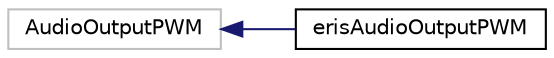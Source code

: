 digraph "Graphical Class Hierarchy"
{
 // LATEX_PDF_SIZE
  edge [fontname="Helvetica",fontsize="10",labelfontname="Helvetica",labelfontsize="10"];
  node [fontname="Helvetica",fontsize="10",shape=record];
  rankdir="LR";
  Node205 [label="AudioOutputPWM",height=0.2,width=0.4,color="grey75", fillcolor="white", style="filled",tooltip=" "];
  Node205 -> Node0 [dir="back",color="midnightblue",fontsize="10",style="solid",fontname="Helvetica"];
  Node0 [label="erisAudioOutputPWM",height=0.2,width=0.4,color="black", fillcolor="white", style="filled",URL="$classeris_audio_output_p_w_m.html",tooltip=" "];
}
